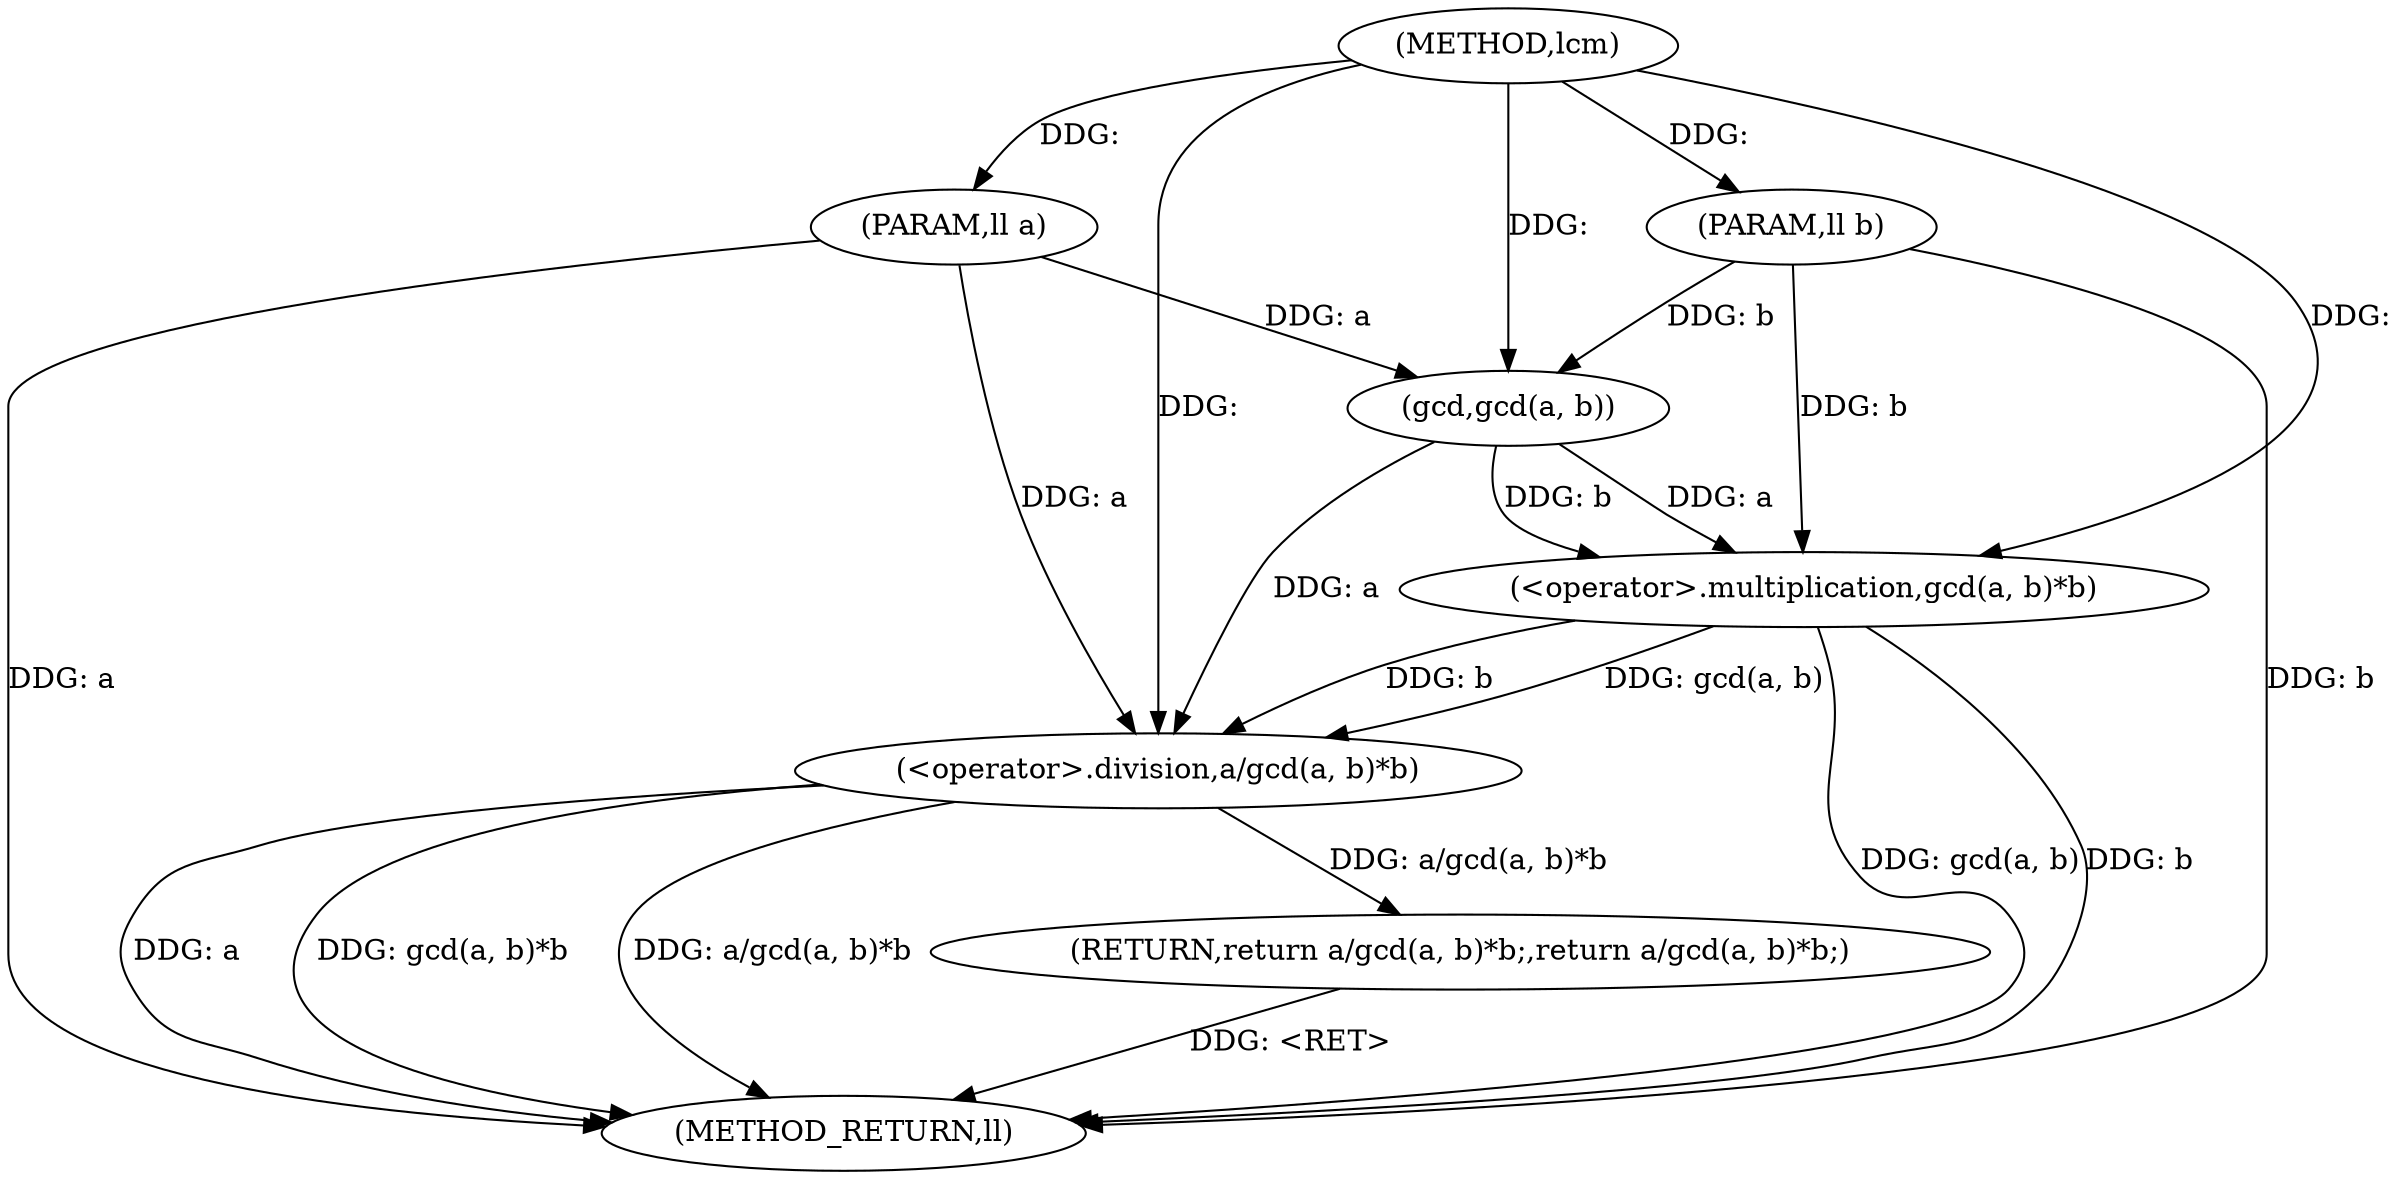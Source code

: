 digraph "lcm" {  
"1000154" [label = "(METHOD,lcm)" ]
"1000166" [label = "(METHOD_RETURN,ll)" ]
"1000155" [label = "(PARAM,ll a)" ]
"1000156" [label = "(PARAM,ll b)" ]
"1000158" [label = "(RETURN,return a/gcd(a, b)*b;,return a/gcd(a, b)*b;)" ]
"1000159" [label = "(<operator>.division,a/gcd(a, b)*b)" ]
"1000161" [label = "(<operator>.multiplication,gcd(a, b)*b)" ]
"1000162" [label = "(gcd,gcd(a, b))" ]
  "1000155" -> "1000166"  [ label = "DDG: a"] 
  "1000156" -> "1000166"  [ label = "DDG: b"] 
  "1000159" -> "1000166"  [ label = "DDG: a"] 
  "1000161" -> "1000166"  [ label = "DDG: gcd(a, b)"] 
  "1000161" -> "1000166"  [ label = "DDG: b"] 
  "1000159" -> "1000166"  [ label = "DDG: gcd(a, b)*b"] 
  "1000159" -> "1000166"  [ label = "DDG: a/gcd(a, b)*b"] 
  "1000158" -> "1000166"  [ label = "DDG: <RET>"] 
  "1000154" -> "1000155"  [ label = "DDG: "] 
  "1000154" -> "1000156"  [ label = "DDG: "] 
  "1000159" -> "1000158"  [ label = "DDG: a/gcd(a, b)*b"] 
  "1000162" -> "1000159"  [ label = "DDG: a"] 
  "1000155" -> "1000159"  [ label = "DDG: a"] 
  "1000154" -> "1000159"  [ label = "DDG: "] 
  "1000161" -> "1000159"  [ label = "DDG: gcd(a, b)"] 
  "1000161" -> "1000159"  [ label = "DDG: b"] 
  "1000162" -> "1000161"  [ label = "DDG: a"] 
  "1000162" -> "1000161"  [ label = "DDG: b"] 
  "1000156" -> "1000161"  [ label = "DDG: b"] 
  "1000154" -> "1000161"  [ label = "DDG: "] 
  "1000155" -> "1000162"  [ label = "DDG: a"] 
  "1000154" -> "1000162"  [ label = "DDG: "] 
  "1000156" -> "1000162"  [ label = "DDG: b"] 
}
